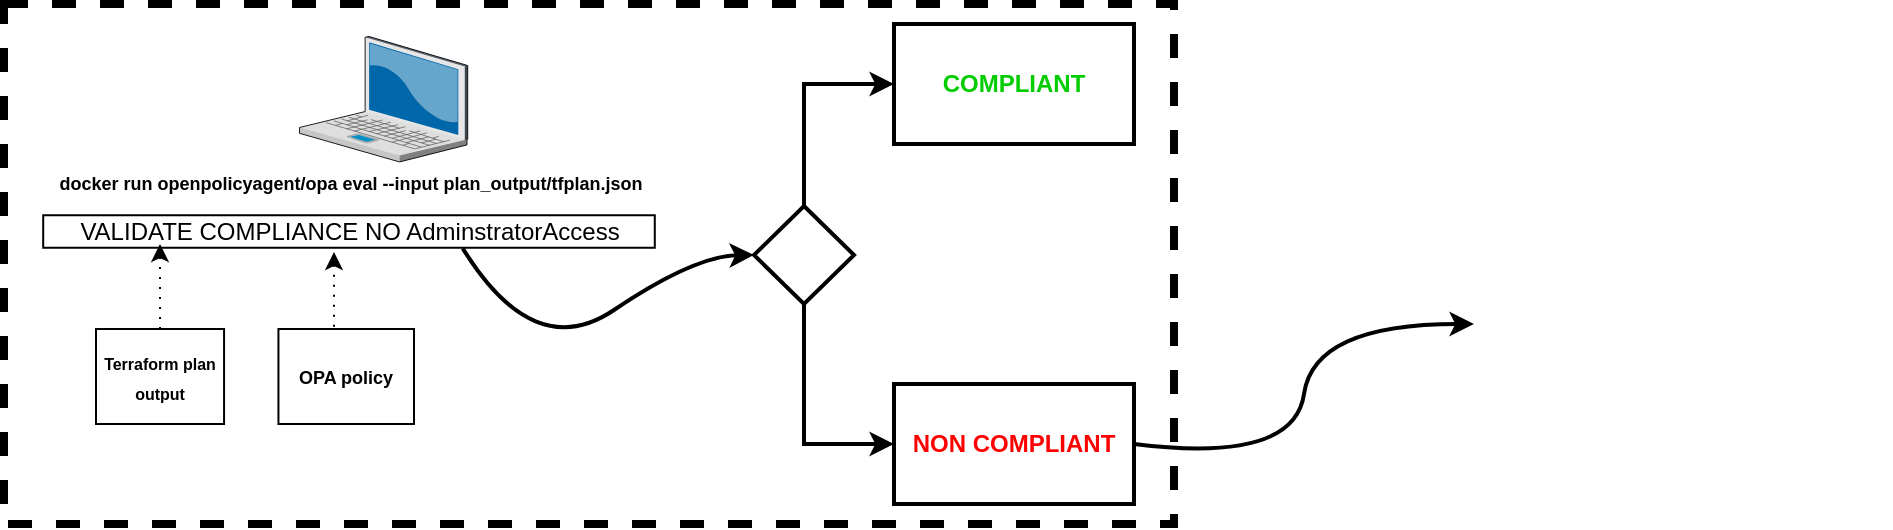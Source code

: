 <mxfile version="13.7.5" type="device"><diagram id="qVd_QFV3y8SOTGqyD-K3" name="Page-1"><mxGraphModel dx="2696" dy="1165" grid="1" gridSize="10" guides="1" tooltips="1" connect="1" arrows="1" fold="1" page="1" pageScale="1" pageWidth="850" pageHeight="1100" math="0" shadow="0"><root><mxCell id="0"/><mxCell id="1" parent="0"/><mxCell id="iDBqMnYmGEMwvW7wy_eE-20" value="" style="rounded=0;whiteSpace=wrap;html=1;dashed=1;strokeWidth=4;fillColor=none;" vertex="1" parent="1"><mxGeometry x="-255" y="70" width="585" height="260" as="geometry"/></mxCell><mxCell id="-T2PThqUDb3KptBthZA--1" value="" style="verticalLabelPosition=bottom;aspect=fixed;html=1;verticalAlign=top;strokeColor=none;align=center;outlineConnect=0;shape=mxgraph.citrix.laptop_2;fontStyle=1" parent="1" vertex="1"><mxGeometry x="-107.259" y="86.25" width="84.117" height="62.727" as="geometry"/></mxCell><mxCell id="-T2PThqUDb3KptBthZA--2" value="&lt;font style=&quot;font-size: 9px&quot;&gt;docker run openpolicyagent/opa eval --input plan_output/tfplan.json &lt;/font&gt;" style="text;html=1;align=center;verticalAlign=middle;resizable=0;points=[];autosize=1;fontStyle=1" parent="1" vertex="1"><mxGeometry x="-247.498" y="148.975" width="330" height="20" as="geometry"/></mxCell><mxCell id="iDBqMnYmGEMwvW7wy_eE-99" value="&lt;font style=&quot;font-size: 8px&quot;&gt;Terraform plan output&lt;/font&gt;" style="whiteSpace=wrap;html=1;fontStyle=1" vertex="1" parent="1"><mxGeometry x="-209" y="232.5" width="64.03" height="47.5" as="geometry"/></mxCell><mxCell id="iDBqMnYmGEMwvW7wy_eE-108" value="&lt;font style=&quot;font-size: 9px&quot;&gt;OPA policy&lt;/font&gt;" style="whiteSpace=wrap;html=1;fontStyle=1" vertex="1" parent="1"><mxGeometry x="-117.78" y="232.5" width="67.78" height="47.5" as="geometry"/></mxCell><mxCell id="iDBqMnYmGEMwvW7wy_eE-136" value="" style="edgeStyle=orthogonalEdgeStyle;rounded=0;orthogonalLoop=1;jettySize=auto;html=1;startArrow=classic;startFill=1;endArrow=none;endFill=0;strokeColor=#000000;strokeWidth=1;dashed=1;dashPattern=1 4;" edge="1" parent="1"><mxGeometry relative="1" as="geometry"><mxPoint x="-90" y="194" as="sourcePoint"/><mxPoint x="-90" y="233" as="targetPoint"/></mxGeometry></mxCell><mxCell id="iDBqMnYmGEMwvW7wy_eE-109" value="VALIDATE COMPLIANCE NO AdminstratorAccess" style="rounded=0;whiteSpace=wrap;html=1;strokeColor=#000000;strokeWidth=1;" vertex="1" parent="1"><mxGeometry x="-235.398" y="175.625" width="305.795" height="16.25" as="geometry"/></mxCell><mxCell id="iDBqMnYmGEMwvW7wy_eE-114" value="" style="curved=1;endArrow=classic;html=1;strokeColor=#000000;strokeWidth=2;exitX=0.686;exitY=1.018;exitDx=0;exitDy=0;exitPerimeter=0;entryX=0;entryY=0.5;entryDx=0;entryDy=0;entryPerimeter=0;" edge="1" parent="1" source="iDBqMnYmGEMwvW7wy_eE-109" target="iDBqMnYmGEMwvW7wy_eE-119"><mxGeometry width="50" height="50" relative="1" as="geometry"><mxPoint x="230" y="265" as="sourcePoint"/><mxPoint x="280" y="215" as="targetPoint"/><Array as="points"><mxPoint x="10" y="250"/><mxPoint x="90" y="196"/></Array></mxGeometry></mxCell><mxCell id="iDBqMnYmGEMwvW7wy_eE-115" value="&lt;font color=&quot;#00CC00&quot;&gt;&lt;b&gt;COMPLIANT&lt;/b&gt;&lt;/font&gt;" style="rounded=0;whiteSpace=wrap;html=1;strokeWidth=2;" vertex="1" parent="1"><mxGeometry x="190" y="80" width="120" height="60" as="geometry"/></mxCell><mxCell id="iDBqMnYmGEMwvW7wy_eE-118" value="&lt;font color=&quot;#FF0000&quot;&gt;&lt;b&gt;NON COMPLIANT&lt;/b&gt;&lt;/font&gt;" style="rounded=0;whiteSpace=wrap;html=1;strokeWidth=2;" vertex="1" parent="1"><mxGeometry x="190" y="260" width="120" height="60" as="geometry"/></mxCell><mxCell id="iDBqMnYmGEMwvW7wy_eE-119" value="" style="strokeWidth=2;html=1;shape=mxgraph.flowchart.decision;whiteSpace=wrap;" vertex="1" parent="1"><mxGeometry x="120" y="171.02" width="50" height="48.98" as="geometry"/></mxCell><mxCell id="iDBqMnYmGEMwvW7wy_eE-120" value="" style="endArrow=classic;html=1;strokeColor=#000000;strokeWidth=2;exitX=0.5;exitY=0;exitDx=0;exitDy=0;exitPerimeter=0;entryX=0;entryY=0.5;entryDx=0;entryDy=0;rounded=0;" edge="1" parent="1" source="iDBqMnYmGEMwvW7wy_eE-119" target="iDBqMnYmGEMwvW7wy_eE-115"><mxGeometry width="50" height="50" relative="1" as="geometry"><mxPoint x="100" y="135" as="sourcePoint"/><mxPoint x="150" y="85" as="targetPoint"/><Array as="points"><mxPoint x="145" y="110"/></Array></mxGeometry></mxCell><mxCell id="iDBqMnYmGEMwvW7wy_eE-121" value="" style="endArrow=classic;html=1;strokeColor=#000000;strokeWidth=2;entryX=0;entryY=0.5;entryDx=0;entryDy=0;rounded=0;exitX=0.5;exitY=1;exitDx=0;exitDy=0;exitPerimeter=0;" edge="1" parent="1" source="iDBqMnYmGEMwvW7wy_eE-119" target="iDBqMnYmGEMwvW7wy_eE-118"><mxGeometry width="50" height="50" relative="1" as="geometry"><mxPoint x="110" y="381.02" as="sourcePoint"/><mxPoint x="155" y="320" as="targetPoint"/><Array as="points"><mxPoint x="145" y="290"/></Array></mxGeometry></mxCell><mxCell id="iDBqMnYmGEMwvW7wy_eE-134" value="" style="endArrow=classic;html=1;strokeColor=#000000;strokeWidth=1;exitX=0.5;exitY=0;exitDx=0;exitDy=0;dashed=1;dashPattern=1 4;" edge="1" parent="1" source="iDBqMnYmGEMwvW7wy_eE-99"><mxGeometry width="50" height="50" relative="1" as="geometry"><mxPoint x="-176.94" y="221.02" as="sourcePoint"/><mxPoint x="-177" y="190" as="targetPoint"/></mxGeometry></mxCell><mxCell id="iDBqMnYmGEMwvW7wy_eE-223" value="" style="shape=image;verticalLabelPosition=bottom;labelBackgroundColor=#ffffff;verticalAlign=top;aspect=fixed;imageAspect=0;image=http://www.pngmart.com/files/10/Stop-PNG-Transparent.png;" vertex="1" parent="1"><mxGeometry x="400" y="101.99" width="288.46" height="218.01" as="geometry"/></mxCell><mxCell id="iDBqMnYmGEMwvW7wy_eE-226" value="" style="curved=1;endArrow=classic;html=1;strokeColor=#000000;strokeWidth=2;exitX=1;exitY=0.5;exitDx=0;exitDy=0;" edge="1" parent="1" source="iDBqMnYmGEMwvW7wy_eE-118"><mxGeometry width="50" height="50" relative="1" as="geometry"><mxPoint x="320" y="280" as="sourcePoint"/><mxPoint x="480" y="230" as="targetPoint"/><Array as="points"><mxPoint x="390" y="300"/><mxPoint x="400" y="230"/></Array></mxGeometry></mxCell></root></mxGraphModel></diagram></mxfile>